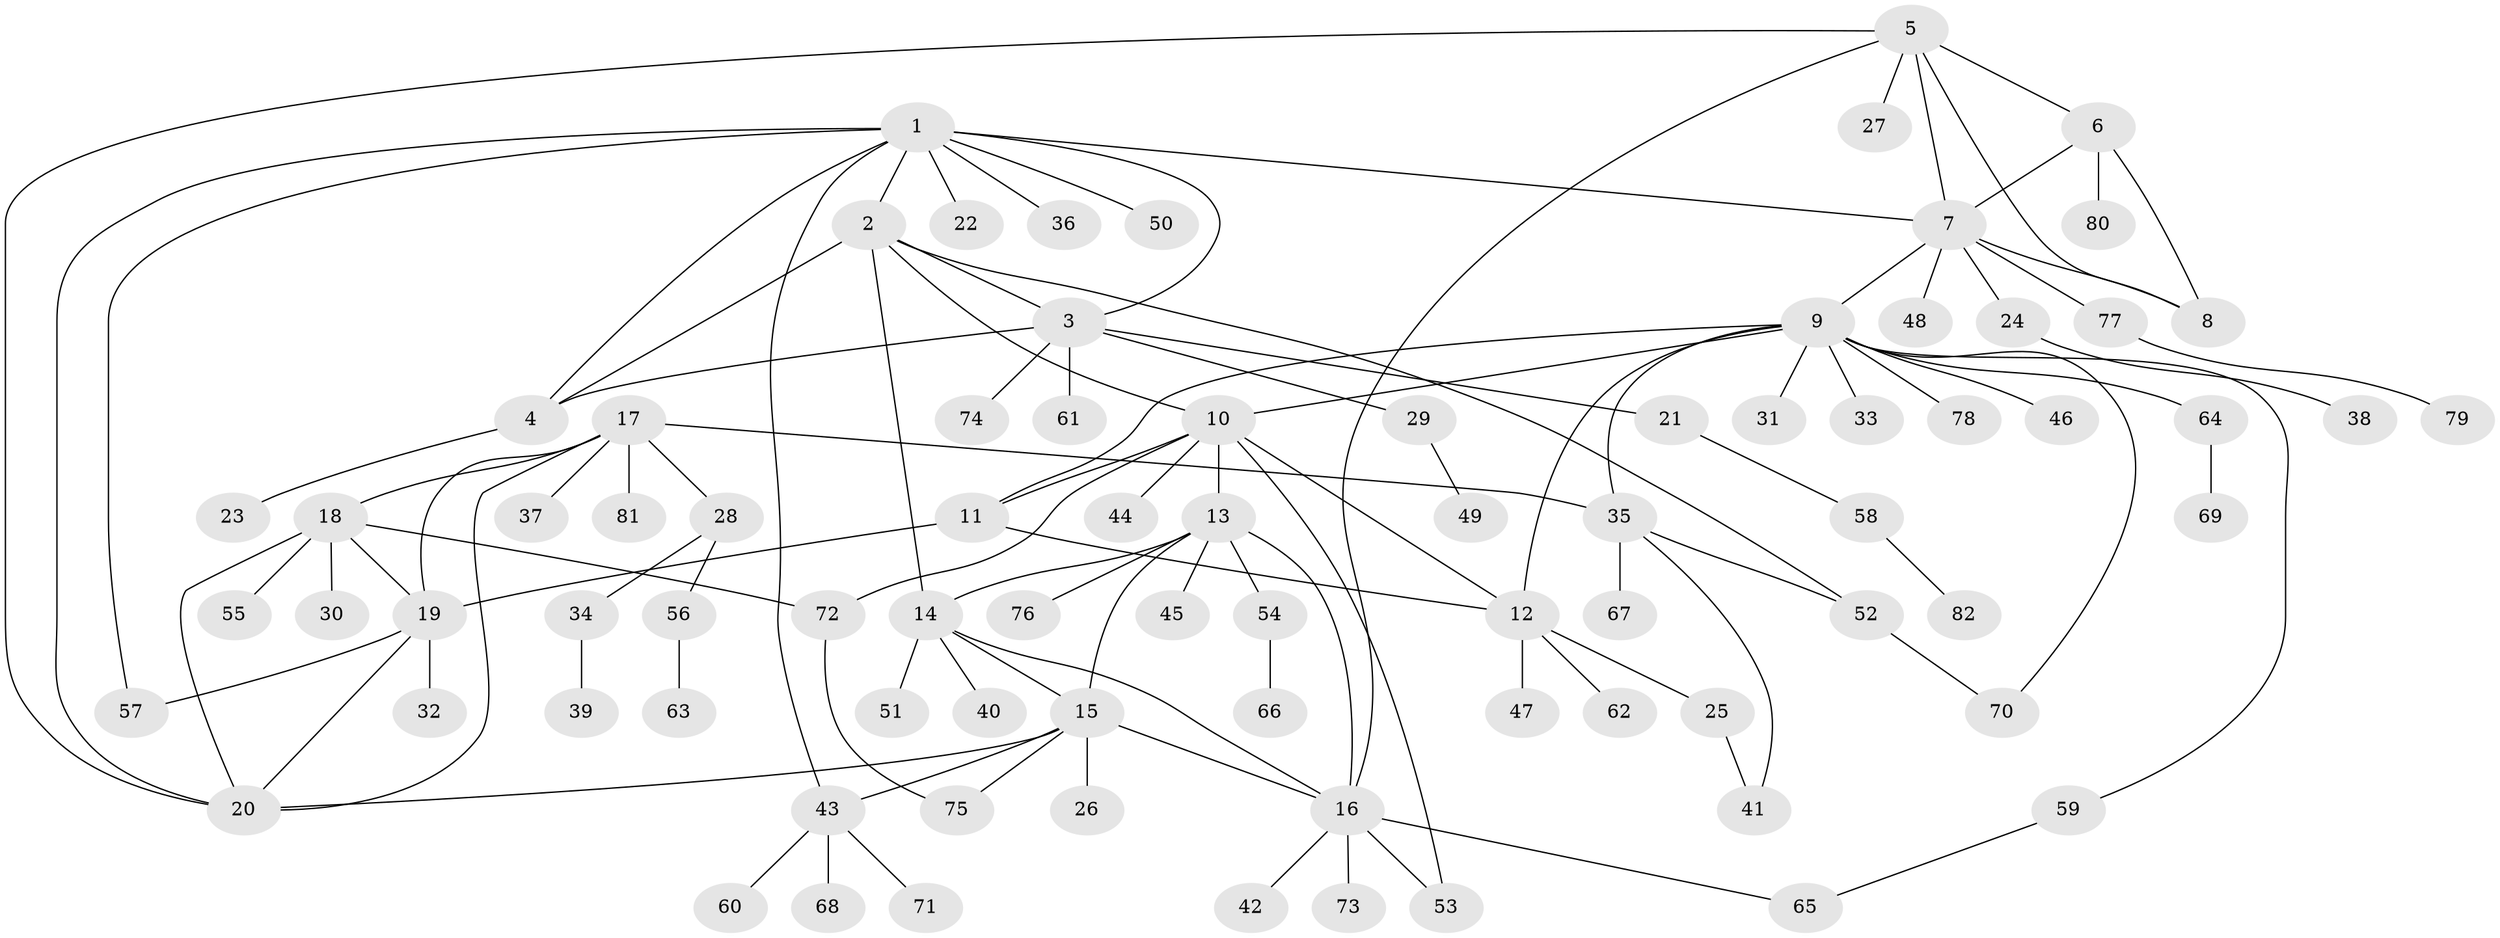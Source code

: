 // Generated by graph-tools (version 1.1) at 2025/26/03/09/25 03:26:45]
// undirected, 82 vertices, 112 edges
graph export_dot {
graph [start="1"]
  node [color=gray90,style=filled];
  1;
  2;
  3;
  4;
  5;
  6;
  7;
  8;
  9;
  10;
  11;
  12;
  13;
  14;
  15;
  16;
  17;
  18;
  19;
  20;
  21;
  22;
  23;
  24;
  25;
  26;
  27;
  28;
  29;
  30;
  31;
  32;
  33;
  34;
  35;
  36;
  37;
  38;
  39;
  40;
  41;
  42;
  43;
  44;
  45;
  46;
  47;
  48;
  49;
  50;
  51;
  52;
  53;
  54;
  55;
  56;
  57;
  58;
  59;
  60;
  61;
  62;
  63;
  64;
  65;
  66;
  67;
  68;
  69;
  70;
  71;
  72;
  73;
  74;
  75;
  76;
  77;
  78;
  79;
  80;
  81;
  82;
  1 -- 2;
  1 -- 3;
  1 -- 4;
  1 -- 7;
  1 -- 20;
  1 -- 22;
  1 -- 36;
  1 -- 43;
  1 -- 50;
  1 -- 57;
  2 -- 3;
  2 -- 4;
  2 -- 10;
  2 -- 14;
  2 -- 52;
  3 -- 4;
  3 -- 21;
  3 -- 29;
  3 -- 61;
  3 -- 74;
  4 -- 23;
  5 -- 6;
  5 -- 7;
  5 -- 8;
  5 -- 16;
  5 -- 20;
  5 -- 27;
  6 -- 7;
  6 -- 8;
  6 -- 80;
  7 -- 8;
  7 -- 9;
  7 -- 24;
  7 -- 48;
  7 -- 77;
  9 -- 10;
  9 -- 11;
  9 -- 12;
  9 -- 31;
  9 -- 33;
  9 -- 35;
  9 -- 46;
  9 -- 59;
  9 -- 64;
  9 -- 70;
  9 -- 78;
  10 -- 11;
  10 -- 12;
  10 -- 13;
  10 -- 44;
  10 -- 53;
  10 -- 72;
  11 -- 12;
  11 -- 19;
  12 -- 25;
  12 -- 47;
  12 -- 62;
  13 -- 14;
  13 -- 15;
  13 -- 16;
  13 -- 45;
  13 -- 54;
  13 -- 76;
  14 -- 15;
  14 -- 16;
  14 -- 40;
  14 -- 51;
  15 -- 16;
  15 -- 20;
  15 -- 26;
  15 -- 43;
  15 -- 75;
  16 -- 42;
  16 -- 53;
  16 -- 65;
  16 -- 73;
  17 -- 18;
  17 -- 19;
  17 -- 20;
  17 -- 28;
  17 -- 35;
  17 -- 37;
  17 -- 81;
  18 -- 19;
  18 -- 20;
  18 -- 30;
  18 -- 55;
  18 -- 72;
  19 -- 20;
  19 -- 32;
  19 -- 57;
  21 -- 58;
  24 -- 38;
  25 -- 41;
  28 -- 34;
  28 -- 56;
  29 -- 49;
  34 -- 39;
  35 -- 41;
  35 -- 52;
  35 -- 67;
  43 -- 60;
  43 -- 68;
  43 -- 71;
  52 -- 70;
  54 -- 66;
  56 -- 63;
  58 -- 82;
  59 -- 65;
  64 -- 69;
  72 -- 75;
  77 -- 79;
}
